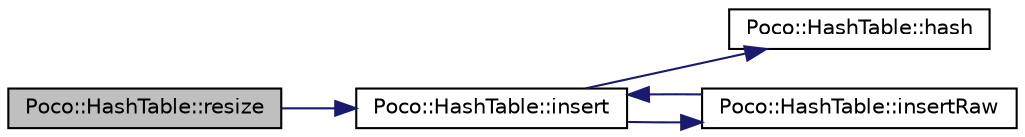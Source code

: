 digraph "Poco::HashTable::resize"
{
 // LATEX_PDF_SIZE
  edge [fontname="Helvetica",fontsize="10",labelfontname="Helvetica",labelfontsize="10"];
  node [fontname="Helvetica",fontsize="10",shape=record];
  rankdir="LR";
  Node1 [label="Poco::HashTable::resize",height=0.2,width=0.4,color="black", fillcolor="grey75", style="filled", fontcolor="black",tooltip="Resizes the hashtable, rehashes all existing entries. Expensive!"];
  Node1 -> Node2 [color="midnightblue",fontsize="10",style="solid"];
  Node2 [label="Poco::HashTable::insert",height=0.2,width=0.4,color="black", fillcolor="white", style="filled",URL="$classPoco_1_1HashTable.html#a6c97a003261d2764afcf48dee564e62a",tooltip=" "];
  Node2 -> Node3 [color="midnightblue",fontsize="10",style="solid"];
  Node3 [label="Poco::HashTable::hash",height=0.2,width=0.4,color="black", fillcolor="white", style="filled",URL="$classPoco_1_1HashTable.html#a60a3d204cb7262550ffe535a54dd17e2",tooltip=" "];
  Node2 -> Node4 [color="midnightblue",fontsize="10",style="solid"];
  Node4 [label="Poco::HashTable::insertRaw",height=0.2,width=0.4,color="black", fillcolor="white", style="filled",URL="$classPoco_1_1HashTable.html#abc35f95d928d472b8258e14e968a2b45",tooltip=" "];
  Node4 -> Node2 [color="midnightblue",fontsize="10",style="solid"];
}
